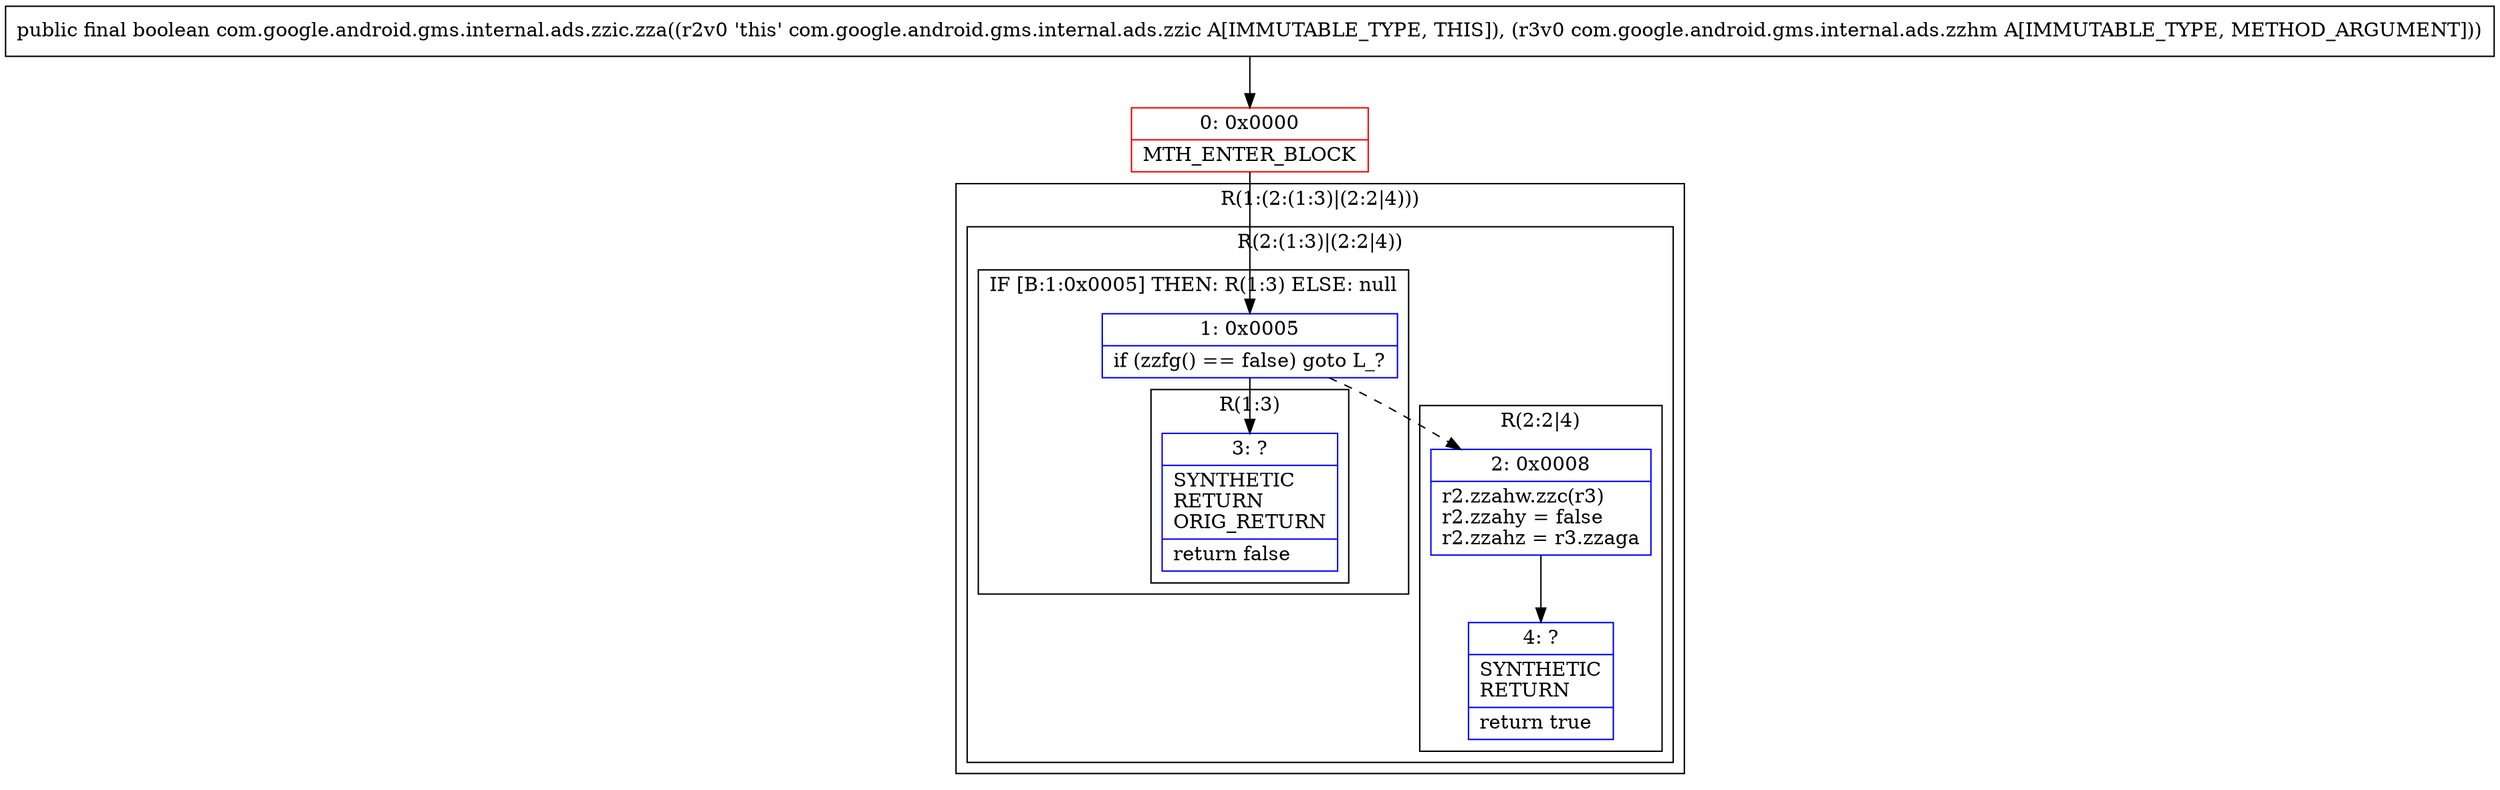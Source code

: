 digraph "CFG forcom.google.android.gms.internal.ads.zzic.zza(Lcom\/google\/android\/gms\/internal\/ads\/zzhm;)Z" {
subgraph cluster_Region_493112404 {
label = "R(1:(2:(1:3)|(2:2|4)))";
node [shape=record,color=blue];
subgraph cluster_Region_450601678 {
label = "R(2:(1:3)|(2:2|4))";
node [shape=record,color=blue];
subgraph cluster_IfRegion_46711011 {
label = "IF [B:1:0x0005] THEN: R(1:3) ELSE: null";
node [shape=record,color=blue];
Node_1 [shape=record,label="{1\:\ 0x0005|if (zzfg() == false) goto L_?\l}"];
subgraph cluster_Region_1373541604 {
label = "R(1:3)";
node [shape=record,color=blue];
Node_3 [shape=record,label="{3\:\ ?|SYNTHETIC\lRETURN\lORIG_RETURN\l|return false\l}"];
}
}
subgraph cluster_Region_1852273767 {
label = "R(2:2|4)";
node [shape=record,color=blue];
Node_2 [shape=record,label="{2\:\ 0x0008|r2.zzahw.zzc(r3)\lr2.zzahy = false\lr2.zzahz = r3.zzaga\l}"];
Node_4 [shape=record,label="{4\:\ ?|SYNTHETIC\lRETURN\l|return true\l}"];
}
}
}
Node_0 [shape=record,color=red,label="{0\:\ 0x0000|MTH_ENTER_BLOCK\l}"];
MethodNode[shape=record,label="{public final boolean com.google.android.gms.internal.ads.zzic.zza((r2v0 'this' com.google.android.gms.internal.ads.zzic A[IMMUTABLE_TYPE, THIS]), (r3v0 com.google.android.gms.internal.ads.zzhm A[IMMUTABLE_TYPE, METHOD_ARGUMENT])) }"];
MethodNode -> Node_0;
Node_1 -> Node_2[style=dashed];
Node_1 -> Node_3;
Node_2 -> Node_4;
Node_0 -> Node_1;
}

